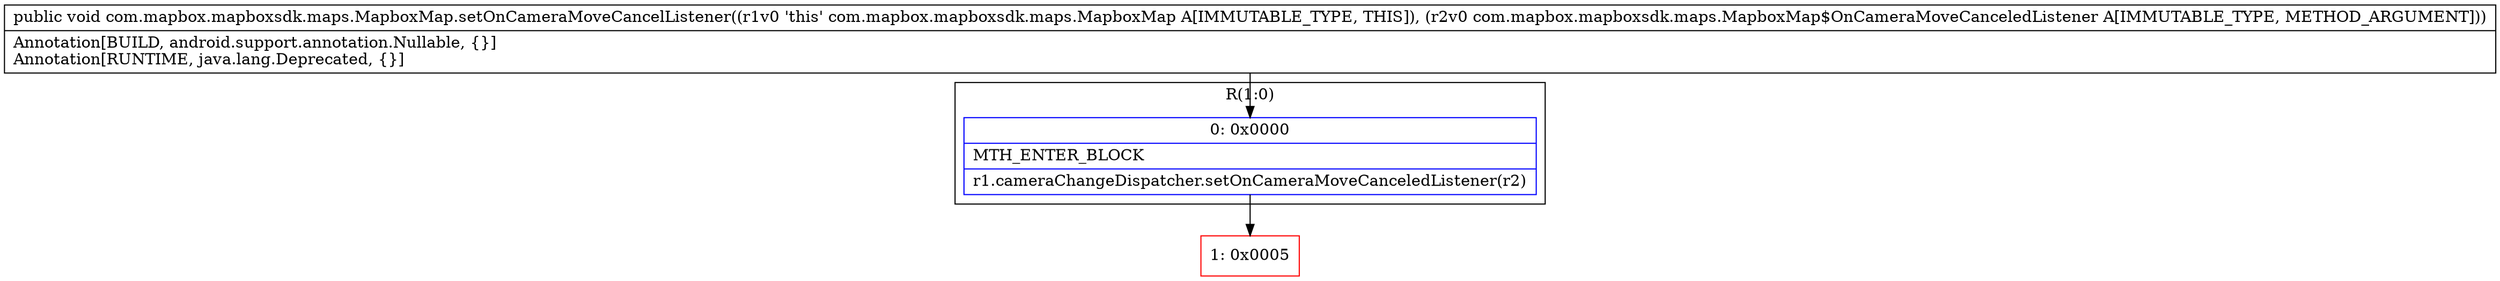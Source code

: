 digraph "CFG forcom.mapbox.mapboxsdk.maps.MapboxMap.setOnCameraMoveCancelListener(Lcom\/mapbox\/mapboxsdk\/maps\/MapboxMap$OnCameraMoveCanceledListener;)V" {
subgraph cluster_Region_1911862438 {
label = "R(1:0)";
node [shape=record,color=blue];
Node_0 [shape=record,label="{0\:\ 0x0000|MTH_ENTER_BLOCK\l|r1.cameraChangeDispatcher.setOnCameraMoveCanceledListener(r2)\l}"];
}
Node_1 [shape=record,color=red,label="{1\:\ 0x0005}"];
MethodNode[shape=record,label="{public void com.mapbox.mapboxsdk.maps.MapboxMap.setOnCameraMoveCancelListener((r1v0 'this' com.mapbox.mapboxsdk.maps.MapboxMap A[IMMUTABLE_TYPE, THIS]), (r2v0 com.mapbox.mapboxsdk.maps.MapboxMap$OnCameraMoveCanceledListener A[IMMUTABLE_TYPE, METHOD_ARGUMENT]))  | Annotation[BUILD, android.support.annotation.Nullable, \{\}]\lAnnotation[RUNTIME, java.lang.Deprecated, \{\}]\l}"];
MethodNode -> Node_0;
Node_0 -> Node_1;
}

